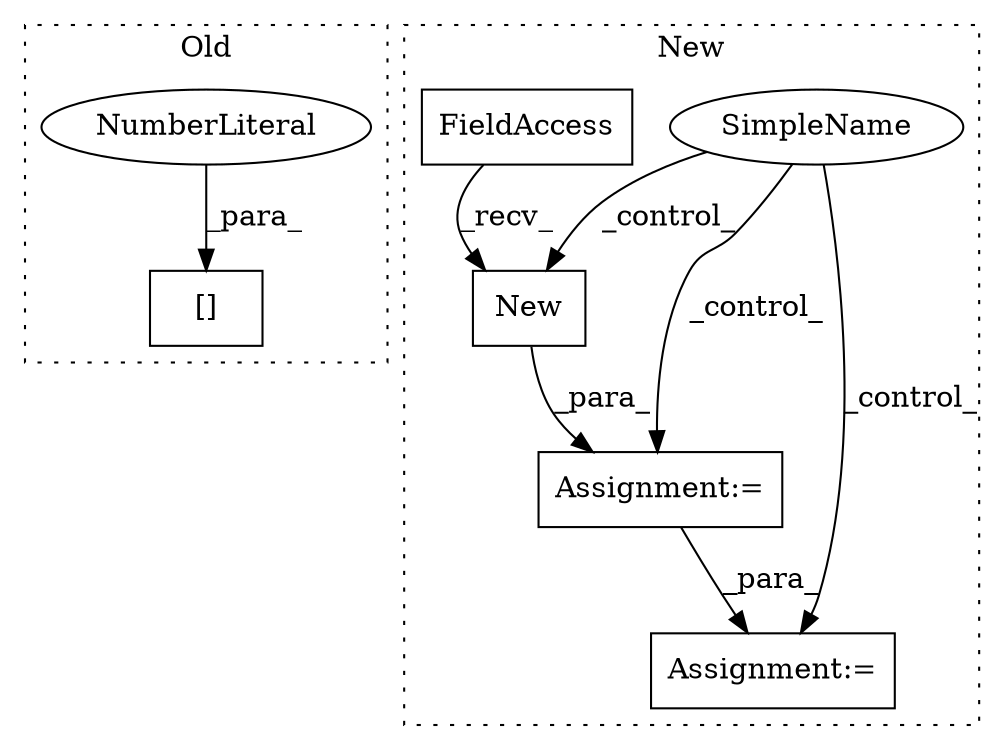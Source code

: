 digraph G {
subgraph cluster0 {
1 [label="[]" a="2" s="10144,10147" l="2,1" shape="box"];
6 [label="NumberLiteral" a="34" s="10146" l="1" shape="ellipse"];
label = "Old";
style="dotted";
}
subgraph cluster1 {
2 [label="New" a="32" s="9534,9562" l="4,1" shape="box"];
3 [label="Assignment:=" a="7" s="9521" l="1" shape="box"];
4 [label="FieldAccess" a="22" s="9522" l="11" shape="box"];
5 [label="Assignment:=" a="7" s="9669" l="1" shape="box"];
7 [label="SimpleName" a="42" s="" l="" shape="ellipse"];
label = "New";
style="dotted";
}
2 -> 3 [label="_para_"];
3 -> 5 [label="_para_"];
4 -> 2 [label="_recv_"];
6 -> 1 [label="_para_"];
7 -> 3 [label="_control_"];
7 -> 2 [label="_control_"];
7 -> 5 [label="_control_"];
}